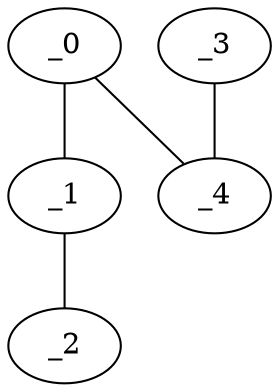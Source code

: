 graph MP1_0100 {
	_0	 [x="1.5129",
		y="1.68843"];
	_1	 [x="2.52833",
		y="3.11673"];
	_0 -- _1;
	_4	 [x="0.604934",
		y="2.99522"];
	_0 -- _4;
	_2	 [x="2.51319",
		y="0.580007"];
	_1 -- _2;
	_3	 [x="0.501362",
		y="0.356026"];
	_3 -- _4;
}
